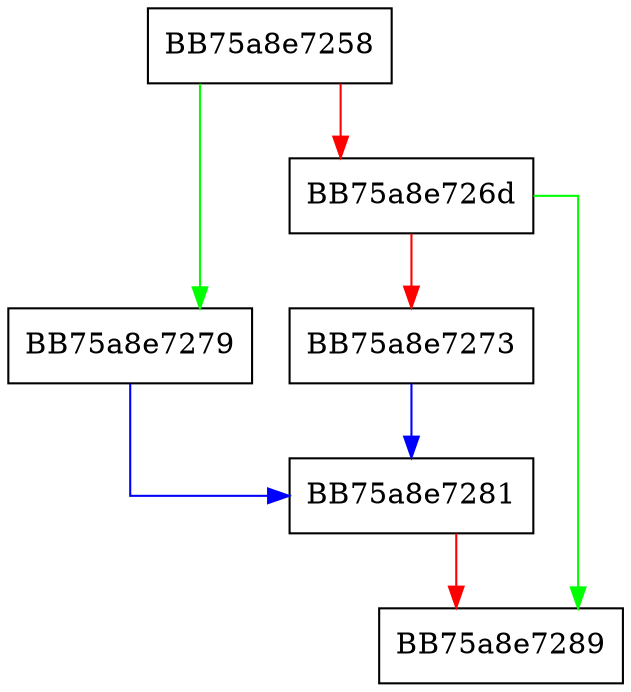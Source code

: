 digraph reset {
  node [shape="box"];
  graph [splines=ortho];
  BB75a8e7258 -> BB75a8e7279 [color="green"];
  BB75a8e7258 -> BB75a8e726d [color="red"];
  BB75a8e726d -> BB75a8e7289 [color="green"];
  BB75a8e726d -> BB75a8e7273 [color="red"];
  BB75a8e7273 -> BB75a8e7281 [color="blue"];
  BB75a8e7279 -> BB75a8e7281 [color="blue"];
  BB75a8e7281 -> BB75a8e7289 [color="red"];
}